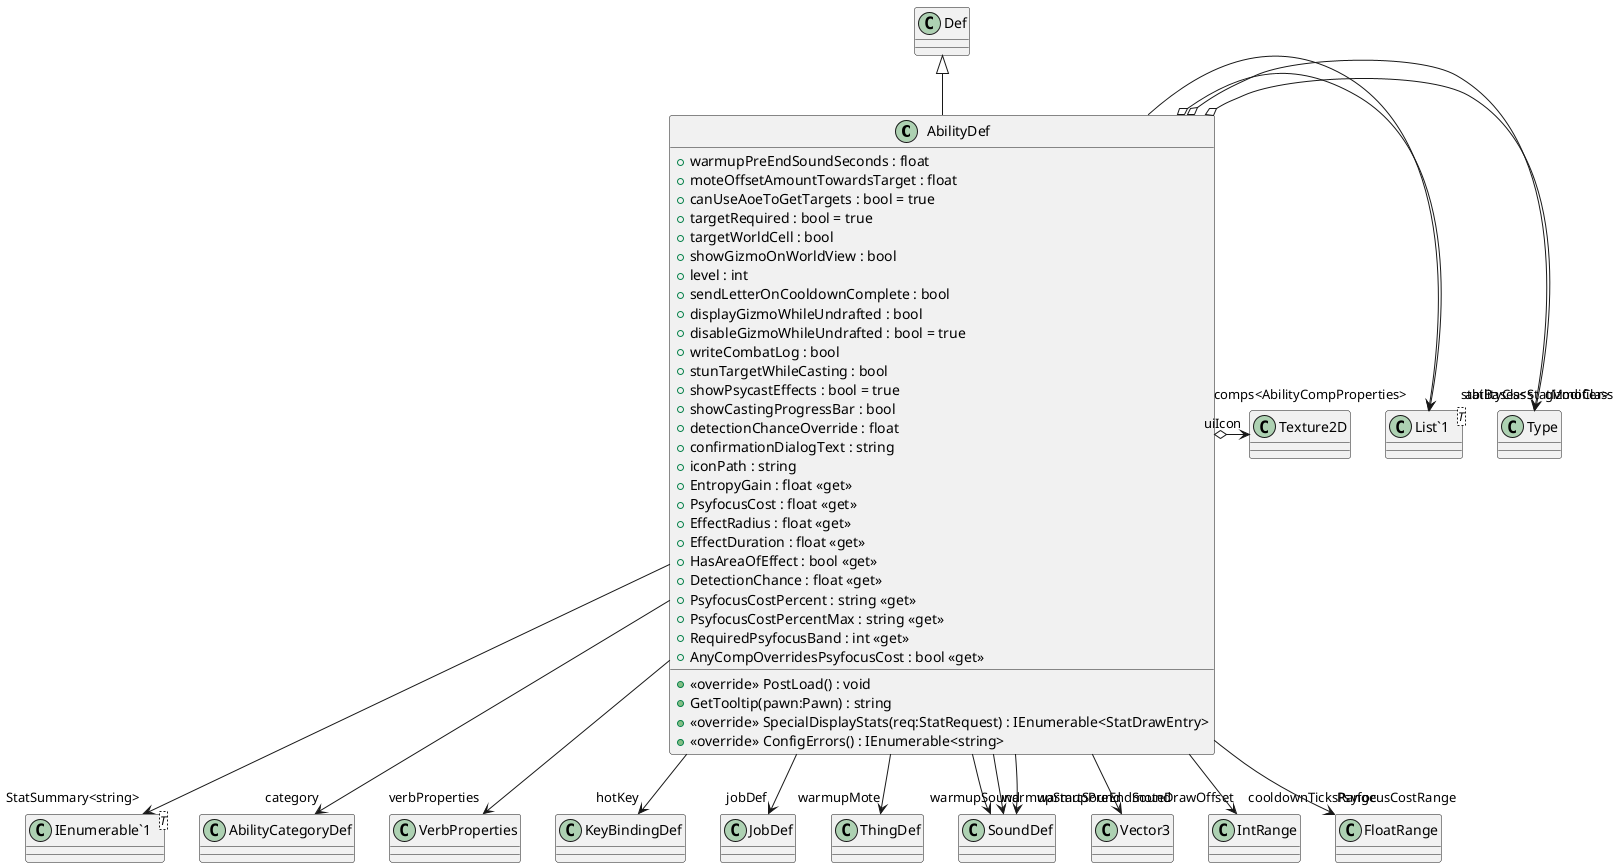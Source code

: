 @startuml
class AbilityDef {
    + warmupPreEndSoundSeconds : float
    + moteOffsetAmountTowardsTarget : float
    + canUseAoeToGetTargets : bool = true
    + targetRequired : bool = true
    + targetWorldCell : bool
    + showGizmoOnWorldView : bool
    + level : int
    + sendLetterOnCooldownComplete : bool
    + displayGizmoWhileUndrafted : bool
    + disableGizmoWhileUndrafted : bool = true
    + writeCombatLog : bool
    + stunTargetWhileCasting : bool
    + showPsycastEffects : bool = true
    + showCastingProgressBar : bool
    + detectionChanceOverride : float
    + confirmationDialogText : string
    + iconPath : string
    + EntropyGain : float <<get>>
    + PsyfocusCost : float <<get>>
    + EffectRadius : float <<get>>
    + EffectDuration : float <<get>>
    + HasAreaOfEffect : bool <<get>>
    + DetectionChance : float <<get>>
    + PsyfocusCostPercent : string <<get>>
    + PsyfocusCostPercentMax : string <<get>>
    + RequiredPsyfocusBand : int <<get>>
    + AnyCompOverridesPsyfocusCost : bool <<get>>
    + <<override>> PostLoad() : void
    + GetTooltip(pawn:Pawn) : string
    + <<override>> SpecialDisplayStats(req:StatRequest) : IEnumerable<StatDrawEntry>
    + <<override>> ConfigErrors() : IEnumerable<string>
}
class "List`1"<T> {
}
class "IEnumerable`1"<T> {
}
Def <|-- AbilityDef
AbilityDef o-> "abilityClass" Type
AbilityDef o-> "gizmoClass" Type
AbilityDef o-> "comps<AbilityCompProperties>" "List`1"
AbilityDef --> "category" AbilityCategoryDef
AbilityDef --> "statBases<StatModifier>" "List`1"
AbilityDef --> "verbProperties" VerbProperties
AbilityDef --> "hotKey" KeyBindingDef
AbilityDef --> "jobDef" JobDef
AbilityDef --> "warmupMote" ThingDef
AbilityDef --> "warmupStartSound" SoundDef
AbilityDef --> "warmupSound" SoundDef
AbilityDef --> "warmupPreEndSound" SoundDef
AbilityDef --> "moteDrawOffset" Vector3
AbilityDef --> "cooldownTicksRange" IntRange
AbilityDef o-> "uiIcon" Texture2D
AbilityDef --> "PsyfocusCostRange" FloatRange
AbilityDef --> "StatSummary<string>" "IEnumerable`1"
@enduml
